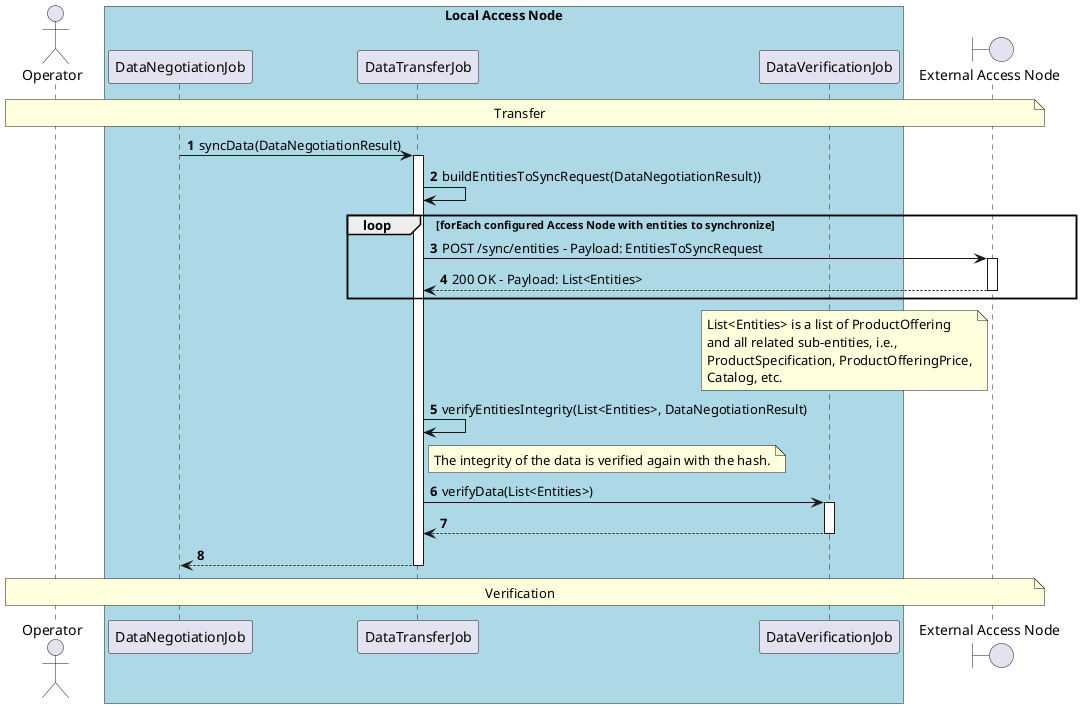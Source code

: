 @startuml
'https://plantuml.com/sequence-diagram

autonumber
skinparam BoxPadding 10

' -------------------- Headers -------------------- '

actor "Operator" as operator

box "Local Access Node" #LightBlue
    participant "DataNegotiationJob" as dnj
    participant "DataTransferJob" as dtj
    participant "DataVerificationJob" as dvj
end box

boundary "External Access Node" as external_access_node

' -------------------- Diagram -------------------- '


note over operator, external_access_node
    Transfer
end note

dnj -> dtj++: syncData(DataNegotiationResult)
    dtj -> dtj: buildEntitiesToSyncRequest(DataNegotiationResult))
    loop forEach configured Access Node with entities to synchronize
        dtj -> external_access_node++: POST /sync/entities - Payload: EntitiesToSyncRequest
        return 200 OK - Payload: List<Entities>
    end
    note left of external_access_node
        List<Entities> is a list of ProductOffering
        and all related sub-entities, i.e.,
        ProductSpecification, ProductOfferingPrice,
        Catalog, etc.
    end note

    dtj -> dtj: verifyEntitiesIntegrity(List<Entities>, DataNegotiationResult)
    note right of dtj
        The integrity of the data is verified again with the hash.
    end note

    dtj -> dvj++: verifyData(List<Entities>)
    return
return

note over operator, external_access_node
    Verification
end note



@enduml
